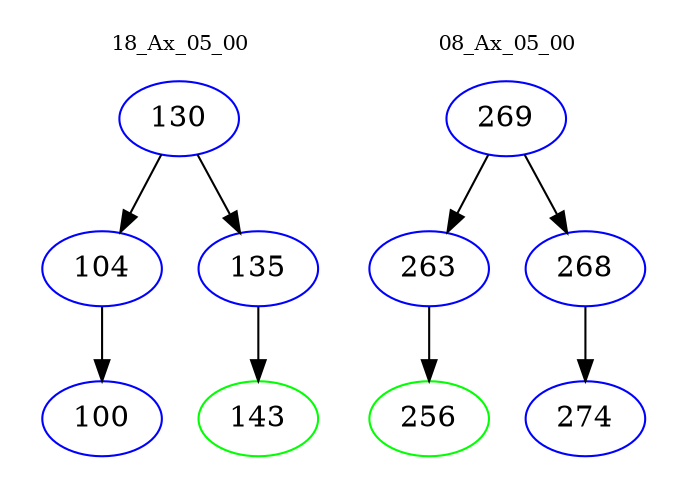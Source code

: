 digraph{
subgraph cluster_0 {
color = white
label = "18_Ax_05_00";
fontsize=10;
T0_130 [label="130", color="blue"]
T0_130 -> T0_104 [color="black"]
T0_104 [label="104", color="blue"]
T0_104 -> T0_100 [color="black"]
T0_100 [label="100", color="blue"]
T0_130 -> T0_135 [color="black"]
T0_135 [label="135", color="blue"]
T0_135 -> T0_143 [color="black"]
T0_143 [label="143", color="green"]
}
subgraph cluster_1 {
color = white
label = "08_Ax_05_00";
fontsize=10;
T1_269 [label="269", color="blue"]
T1_269 -> T1_263 [color="black"]
T1_263 [label="263", color="blue"]
T1_263 -> T1_256 [color="black"]
T1_256 [label="256", color="green"]
T1_269 -> T1_268 [color="black"]
T1_268 [label="268", color="blue"]
T1_268 -> T1_274 [color="black"]
T1_274 [label="274", color="blue"]
}
}
